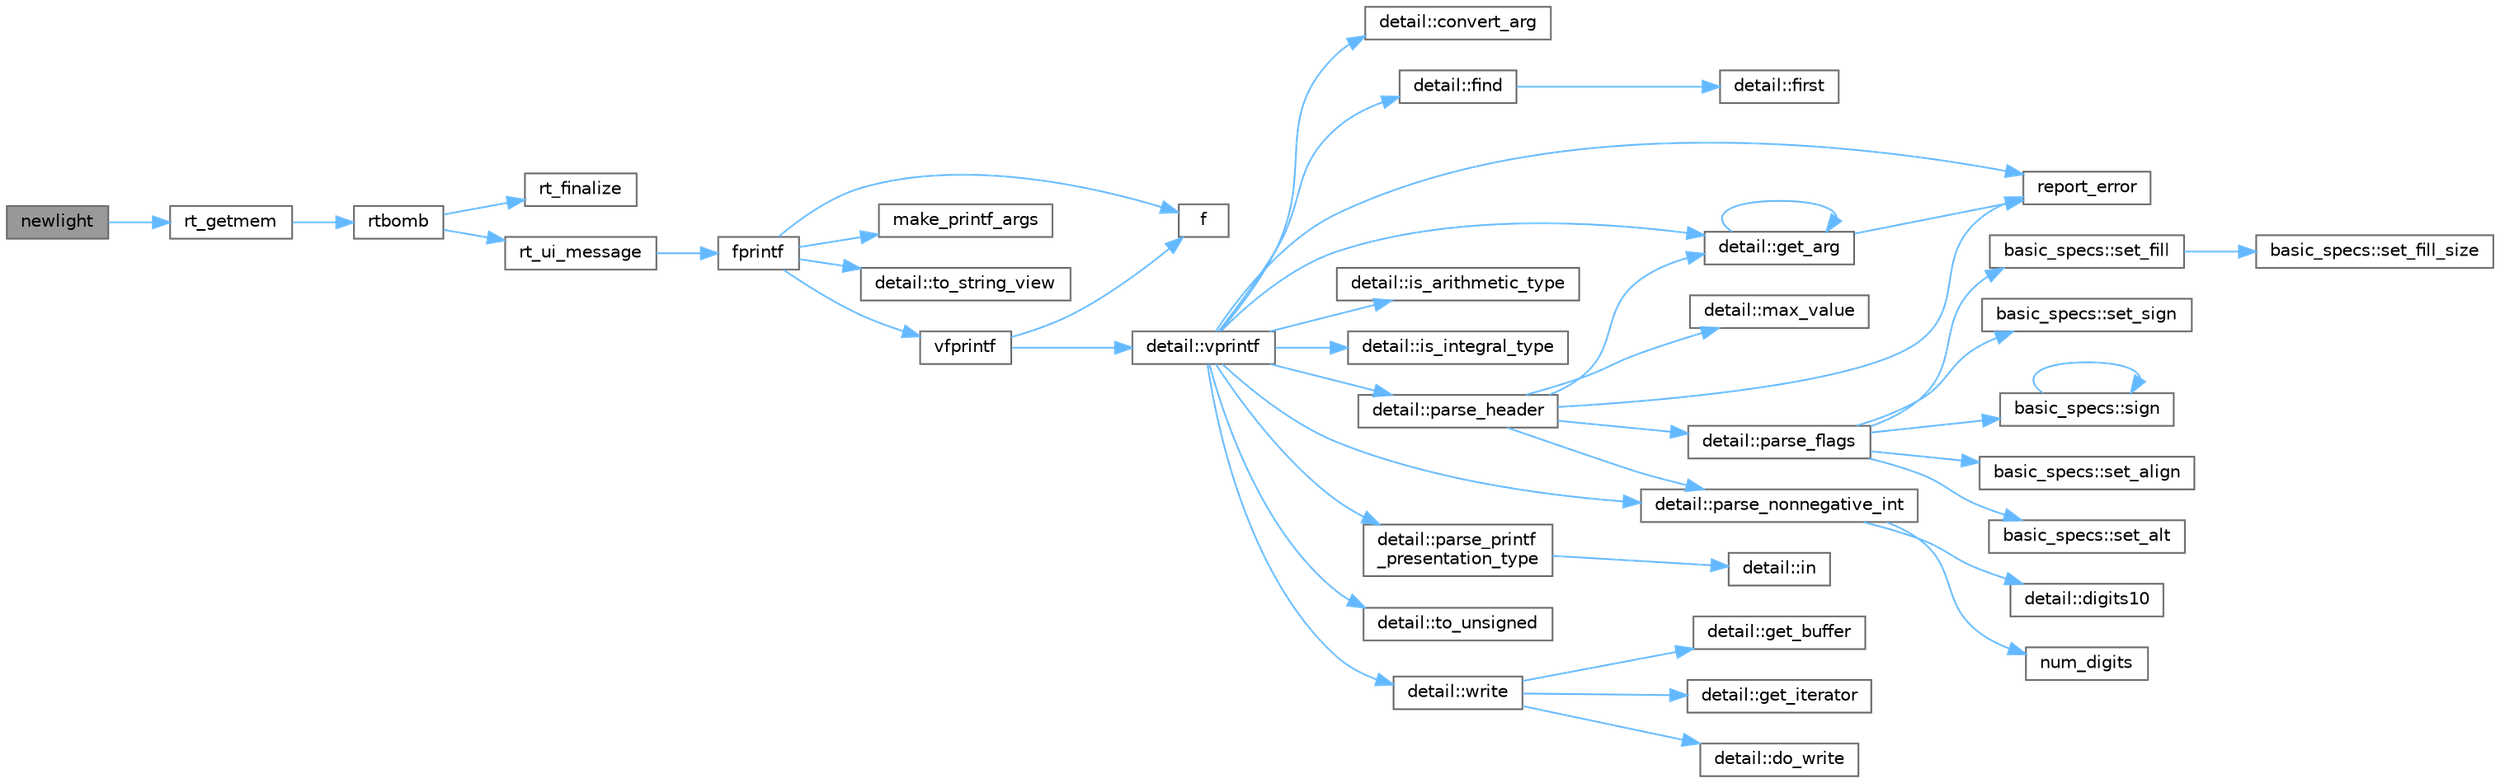 digraph "newlight"
{
 // LATEX_PDF_SIZE
  bgcolor="transparent";
  edge [fontname=Helvetica,fontsize=10,labelfontname=Helvetica,labelfontsize=10];
  node [fontname=Helvetica,fontsize=10,shape=box,height=0.2,width=0.4];
  rankdir="LR";
  Node1 [id="Node000001",label="newlight",height=0.2,width=0.4,color="gray40", fillcolor="grey60", style="filled", fontcolor="black",tooltip=" "];
  Node1 -> Node2 [id="edge1_Node000001_Node000002",color="steelblue1",style="solid",tooltip=" "];
  Node2 [id="Node000002",label="rt_getmem",height=0.2,width=0.4,color="grey40", fillcolor="white", style="filled",URL="$util_8cpp.html#a55411670110436341b6dba465125eb8f",tooltip=" "];
  Node2 -> Node3 [id="edge2_Node000002_Node000003",color="steelblue1",style="solid",tooltip=" "];
  Node3 [id="Node000003",label="rtbomb",height=0.2,width=0.4,color="grey40", fillcolor="white", style="filled",URL="$util_8cpp.html#ab11ff87b1a71787f653c8026fe800e3d",tooltip=" "];
  Node3 -> Node4 [id="edge3_Node000003_Node000004",color="steelblue1",style="solid",tooltip=" "];
  Node4 [id="Node000004",label="rt_finalize",height=0.2,width=0.4,color="grey40", fillcolor="white", style="filled",URL="$tachyon__video_8cpp.html#a846c00845423b3f83b3192ae8b179604",tooltip=" "];
  Node3 -> Node5 [id="edge4_Node000003_Node000005",color="steelblue1",style="solid",tooltip=" "];
  Node5 [id="Node000005",label="rt_ui_message",height=0.2,width=0.4,color="grey40", fillcolor="white", style="filled",URL="$ui_8cpp.html#aea0c1431950c57ff36231c7f4ba804f1",tooltip=" "];
  Node5 -> Node6 [id="edge5_Node000005_Node000006",color="steelblue1",style="solid",tooltip=" "];
  Node6 [id="Node000006",label="fprintf",height=0.2,width=0.4,color="grey40", fillcolor="white", style="filled",URL="$printf_8h.html#a9f315126362cae9675de1642105e631e",tooltip=" "];
  Node6 -> Node7 [id="edge6_Node000006_Node000007",color="steelblue1",style="solid",tooltip=" "];
  Node7 [id="Node000007",label="f",height=0.2,width=0.4,color="grey40", fillcolor="white", style="filled",URL="$cxx11__tensor__map_8cpp.html#a7f507fea02198f6cb81c86640c7b1a4e",tooltip=" "];
  Node6 -> Node8 [id="edge7_Node000006_Node000008",color="steelblue1",style="solid",tooltip=" "];
  Node8 [id="Node000008",label="make_printf_args",height=0.2,width=0.4,color="grey40", fillcolor="white", style="filled",URL="$printf_8h.html#a27dcc0efcda04388971dbea3c875f122",tooltip=" "];
  Node6 -> Node9 [id="edge8_Node000006_Node000009",color="steelblue1",style="solid",tooltip=" "];
  Node9 [id="Node000009",label="detail::to_string_view",height=0.2,width=0.4,color="grey40", fillcolor="white", style="filled",URL="$namespacedetail.html#abeae79fa3e1eded2d8fbd56cc9f0960e",tooltip=" "];
  Node6 -> Node10 [id="edge9_Node000006_Node000010",color="steelblue1",style="solid",tooltip=" "];
  Node10 [id="Node000010",label="vfprintf",height=0.2,width=0.4,color="grey40", fillcolor="white", style="filled",URL="$printf_8h.html#abb30aad964fc771fb52cf3ad88649df2",tooltip=" "];
  Node10 -> Node7 [id="edge10_Node000010_Node000007",color="steelblue1",style="solid",tooltip=" "];
  Node10 -> Node11 [id="edge11_Node000010_Node000011",color="steelblue1",style="solid",tooltip=" "];
  Node11 [id="Node000011",label="detail::vprintf",height=0.2,width=0.4,color="grey40", fillcolor="white", style="filled",URL="$namespacedetail.html#a1c8c2218e4c822aa8f743fb9c573717f",tooltip=" "];
  Node11 -> Node12 [id="edge12_Node000011_Node000012",color="steelblue1",style="solid",tooltip=" "];
  Node12 [id="Node000012",label="detail::convert_arg",height=0.2,width=0.4,color="grey40", fillcolor="white", style="filled",URL="$namespacedetail.html#a03c11572c9a664266d6925f327dec7f3",tooltip=" "];
  Node11 -> Node13 [id="edge13_Node000011_Node000013",color="steelblue1",style="solid",tooltip=" "];
  Node13 [id="Node000013",label="detail::find",height=0.2,width=0.4,color="grey40", fillcolor="white", style="filled",URL="$namespacedetail.html#a6b71952fab3dc32f3edb2c3e9811d8d9",tooltip=" "];
  Node13 -> Node14 [id="edge14_Node000013_Node000014",color="steelblue1",style="solid",tooltip=" "];
  Node14 [id="Node000014",label="detail::first",height=0.2,width=0.4,color="grey40", fillcolor="white", style="filled",URL="$namespacedetail.html#a02319a3deb124802b88b61f85987df5e",tooltip=" "];
  Node11 -> Node15 [id="edge15_Node000011_Node000015",color="steelblue1",style="solid",tooltip=" "];
  Node15 [id="Node000015",label="detail::get_arg",height=0.2,width=0.4,color="grey40", fillcolor="white", style="filled",URL="$namespacedetail.html#a342ef250e45bd09b2ef666b6fae1c355",tooltip=" "];
  Node15 -> Node15 [id="edge16_Node000015_Node000015",color="steelblue1",style="solid",tooltip=" "];
  Node15 -> Node16 [id="edge17_Node000015_Node000016",color="steelblue1",style="solid",tooltip=" "];
  Node16 [id="Node000016",label="report_error",height=0.2,width=0.4,color="grey40", fillcolor="white", style="filled",URL="$format-inl_8h.html#a5555893692b00b61b3886349332fd01f",tooltip=" "];
  Node11 -> Node17 [id="edge18_Node000011_Node000017",color="steelblue1",style="solid",tooltip=" "];
  Node17 [id="Node000017",label="detail::is_arithmetic_type",height=0.2,width=0.4,color="grey40", fillcolor="white", style="filled",URL="$namespacedetail.html#a802c50a56a3495fdab6020b375ba1389",tooltip=" "];
  Node11 -> Node18 [id="edge19_Node000011_Node000018",color="steelblue1",style="solid",tooltip=" "];
  Node18 [id="Node000018",label="detail::is_integral_type",height=0.2,width=0.4,color="grey40", fillcolor="white", style="filled",URL="$namespacedetail.html#a2a60f8d1bee41b803f43fc42b707b5d1",tooltip=" "];
  Node11 -> Node19 [id="edge20_Node000011_Node000019",color="steelblue1",style="solid",tooltip=" "];
  Node19 [id="Node000019",label="detail::parse_header",height=0.2,width=0.4,color="grey40", fillcolor="white", style="filled",URL="$namespacedetail.html#afc9d93e58b8edb8077f8bc8eee7f4035",tooltip=" "];
  Node19 -> Node15 [id="edge21_Node000019_Node000015",color="steelblue1",style="solid",tooltip=" "];
  Node19 -> Node20 [id="edge22_Node000019_Node000020",color="steelblue1",style="solid",tooltip=" "];
  Node20 [id="Node000020",label="detail::max_value",height=0.2,width=0.4,color="grey40", fillcolor="white", style="filled",URL="$namespacedetail.html#a45c2130c44ebe54179eafcee3cda2bfb",tooltip=" "];
  Node19 -> Node21 [id="edge23_Node000019_Node000021",color="steelblue1",style="solid",tooltip=" "];
  Node21 [id="Node000021",label="detail::parse_flags",height=0.2,width=0.4,color="grey40", fillcolor="white", style="filled",URL="$namespacedetail.html#a4213daed116a37e1767881da51238261",tooltip=" "];
  Node21 -> Node22 [id="edge24_Node000021_Node000022",color="steelblue1",style="solid",tooltip=" "];
  Node22 [id="Node000022",label="basic_specs::set_align",height=0.2,width=0.4,color="grey40", fillcolor="white", style="filled",URL="$classbasic__specs.html#ad73b6f854341aaabc744bf54e6ea6af6",tooltip=" "];
  Node21 -> Node23 [id="edge25_Node000021_Node000023",color="steelblue1",style="solid",tooltip=" "];
  Node23 [id="Node000023",label="basic_specs::set_alt",height=0.2,width=0.4,color="grey40", fillcolor="white", style="filled",URL="$classbasic__specs.html#a5f10314706a8a3d579f882f30d283b61",tooltip=" "];
  Node21 -> Node24 [id="edge26_Node000021_Node000024",color="steelblue1",style="solid",tooltip=" "];
  Node24 [id="Node000024",label="basic_specs::set_fill",height=0.2,width=0.4,color="grey40", fillcolor="white", style="filled",URL="$classbasic__specs.html#a1600987fb39fed5dfdac21b218061a9e",tooltip=" "];
  Node24 -> Node25 [id="edge27_Node000024_Node000025",color="steelblue1",style="solid",tooltip=" "];
  Node25 [id="Node000025",label="basic_specs::set_fill_size",height=0.2,width=0.4,color="grey40", fillcolor="white", style="filled",URL="$classbasic__specs.html#a4b36db5ad1e38169bd6653635d5e69cd",tooltip=" "];
  Node21 -> Node26 [id="edge28_Node000021_Node000026",color="steelblue1",style="solid",tooltip=" "];
  Node26 [id="Node000026",label="basic_specs::set_sign",height=0.2,width=0.4,color="grey40", fillcolor="white", style="filled",URL="$classbasic__specs.html#a7020ec66ba6918727e4102567c5c731a",tooltip=" "];
  Node21 -> Node27 [id="edge29_Node000021_Node000027",color="steelblue1",style="solid",tooltip=" "];
  Node27 [id="Node000027",label="basic_specs::sign",height=0.2,width=0.4,color="grey40", fillcolor="white", style="filled",URL="$classbasic__specs.html#a380e6ff33a8ae05e3ef479bf95696ad2",tooltip=" "];
  Node27 -> Node27 [id="edge30_Node000027_Node000027",color="steelblue1",style="solid",tooltip=" "];
  Node19 -> Node28 [id="edge31_Node000019_Node000028",color="steelblue1",style="solid",tooltip=" "];
  Node28 [id="Node000028",label="detail::parse_nonnegative_int",height=0.2,width=0.4,color="grey40", fillcolor="white", style="filled",URL="$namespacedetail.html#a338caba782225e115a9902d4d0835f5f",tooltip=" "];
  Node28 -> Node29 [id="edge32_Node000028_Node000029",color="steelblue1",style="solid",tooltip=" "];
  Node29 [id="Node000029",label="detail::digits10",height=0.2,width=0.4,color="grey40", fillcolor="white", style="filled",URL="$namespacedetail.html#a3a043db05db2d07deb2d98ba2d04b4eb",tooltip=" "];
  Node28 -> Node30 [id="edge33_Node000028_Node000030",color="steelblue1",style="solid",tooltip=" "];
  Node30 [id="Node000030",label="num_digits",height=0.2,width=0.4,color="grey40", fillcolor="white", style="filled",URL="$_sequence_8c.html#aa16e8c03d098498ad9c8839cf2c48044",tooltip=" "];
  Node19 -> Node16 [id="edge34_Node000019_Node000016",color="steelblue1",style="solid",tooltip=" "];
  Node11 -> Node28 [id="edge35_Node000011_Node000028",color="steelblue1",style="solid",tooltip=" "];
  Node11 -> Node31 [id="edge36_Node000011_Node000031",color="steelblue1",style="solid",tooltip=" "];
  Node31 [id="Node000031",label="detail::parse_printf\l_presentation_type",height=0.2,width=0.4,color="grey40", fillcolor="white", style="filled",URL="$namespacedetail.html#aa2cb095169b23e3a66260ad7078f44cc",tooltip=" "];
  Node31 -> Node32 [id="edge37_Node000031_Node000032",color="steelblue1",style="solid",tooltip=" "];
  Node32 [id="Node000032",label="detail::in",height=0.2,width=0.4,color="grey40", fillcolor="white", style="filled",URL="$namespacedetail.html#a52a5e2ed06c229dcf95ea5c46d48d05e",tooltip=" "];
  Node11 -> Node16 [id="edge38_Node000011_Node000016",color="steelblue1",style="solid",tooltip=" "];
  Node11 -> Node33 [id="edge39_Node000011_Node000033",color="steelblue1",style="solid",tooltip=" "];
  Node33 [id="Node000033",label="detail::to_unsigned",height=0.2,width=0.4,color="grey40", fillcolor="white", style="filled",URL="$namespacedetail.html#a4855e668246c731a97484efc329f2aac",tooltip=" "];
  Node11 -> Node34 [id="edge40_Node000011_Node000034",color="steelblue1",style="solid",tooltip=" "];
  Node34 [id="Node000034",label="detail::write",height=0.2,width=0.4,color="grey40", fillcolor="white", style="filled",URL="$namespacedetail.html#a29dacf26eedc9e3575fb57329a5ca0a3",tooltip=" "];
  Node34 -> Node35 [id="edge41_Node000034_Node000035",color="steelblue1",style="solid",tooltip=" "];
  Node35 [id="Node000035",label="detail::do_write",height=0.2,width=0.4,color="grey40", fillcolor="white", style="filled",URL="$namespacedetail.html#a5007cc441bd246a9096070c10d1ea683",tooltip=" "];
  Node34 -> Node36 [id="edge42_Node000034_Node000036",color="steelblue1",style="solid",tooltip=" "];
  Node36 [id="Node000036",label="detail::get_buffer",height=0.2,width=0.4,color="grey40", fillcolor="white", style="filled",URL="$namespacedetail.html#ad803bb19df422bc4c4f92d75c7564437",tooltip=" "];
  Node34 -> Node37 [id="edge43_Node000034_Node000037",color="steelblue1",style="solid",tooltip=" "];
  Node37 [id="Node000037",label="detail::get_iterator",height=0.2,width=0.4,color="grey40", fillcolor="white", style="filled",URL="$namespacedetail.html#a05e3e231207d3f28f83261c2e7ad2fe5",tooltip=" "];
}
